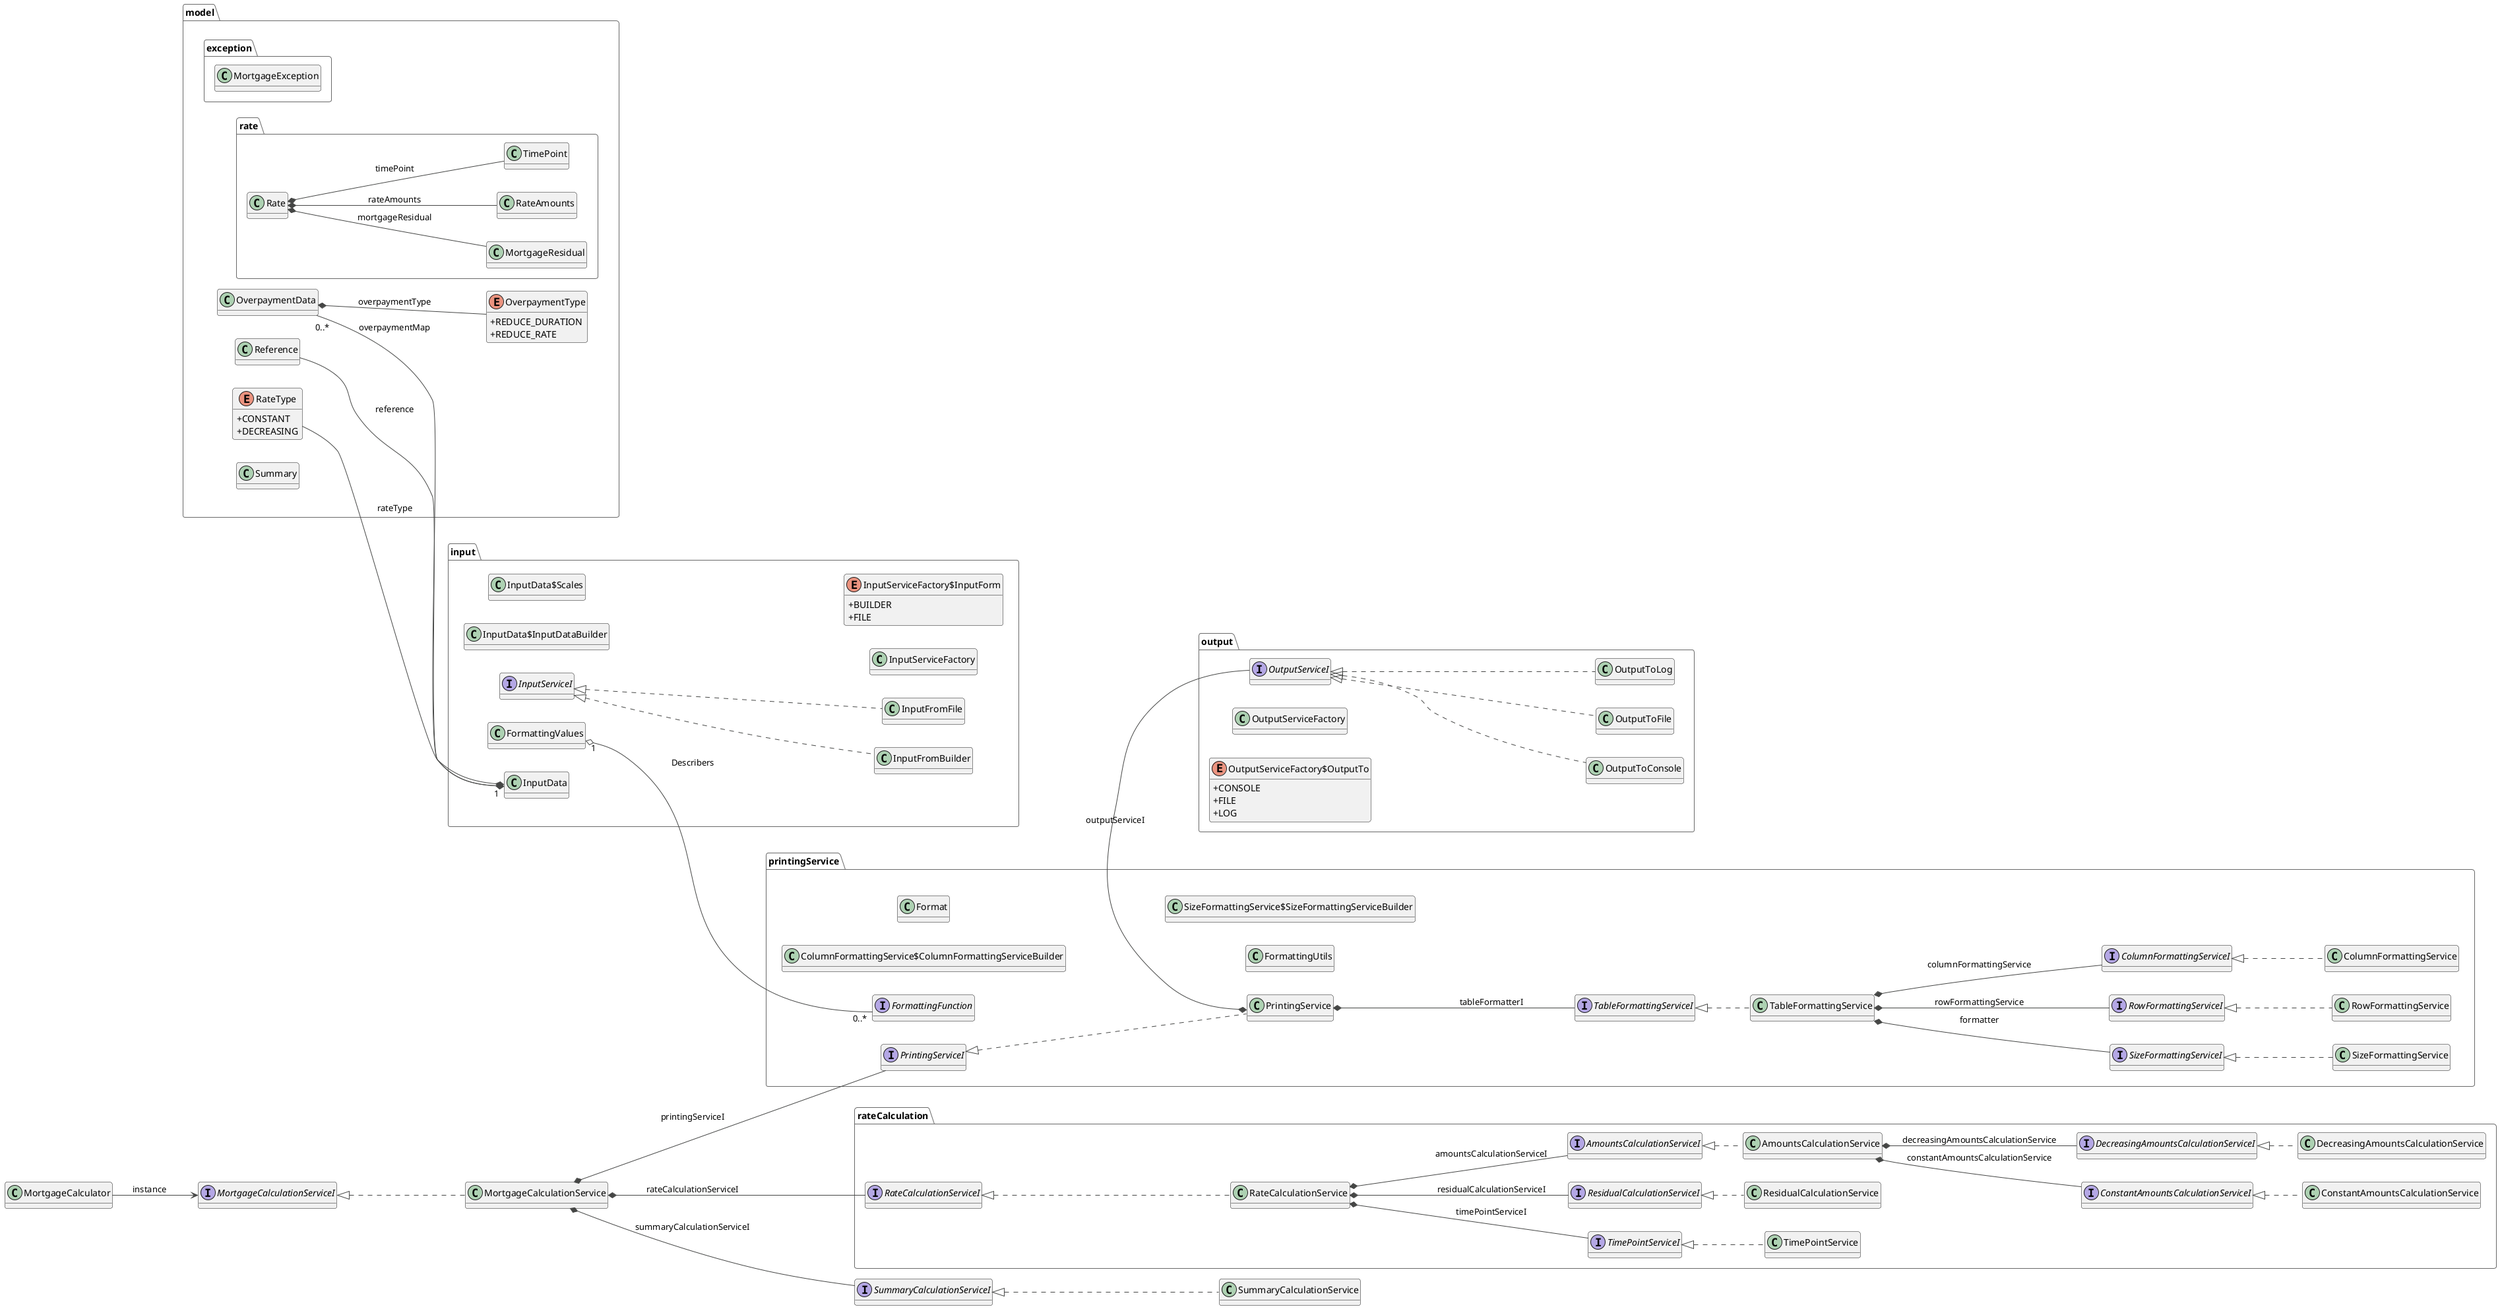 @startuml
!theme vibrant
skinparam classAttributeIconSize 0
left to right direction


class MortgageCalculator {
	{method}  {static} +main ( paramString;1 : [Ljava.lang.String; ) : void
}


'class PlantUmlCreator {
'	{method}  {static} -createClassDiagram ( paramString1 : String ) : java.util.Optional
'	{method}  {static} -createSequenceDiagram ( paramClass1 : Class , paramString2 : String ) : java.util.Optional
'	{method}  {static} +main ( paramString;1 : [Ljava.lang.String; ) : void
'	{method}  {static} -saveToFile ( paramOptional1 : java.util.Optional , paramString2 : String ) : void
'	{method}  {static} -writeToFile ( paramString1 : String , paramString2 : String ) : void
'}


class input.FormattingValues {
}


class model.OverpaymentData {
}


enum model.OverpaymentType {
	{field} +REDUCE_DURATION
	{field} +REDUCE_RATE
}


enum model.RateType {
	{field} +CONSTANT
	{field} +DECREASING
}


class model.Summary {
	{method} +equals ( paramObject1 : Object ) : boolean
	{method} +getInterestSumDisplay () : java.math.BigDecimal
	{method} +getOverpaymentProvisionSumDisplay () : java.math.BigDecimal
	{method} +getTotalLossDisplay () : java.math.BigDecimal
	{method} +hashCode () : int
	{method} +toString () : String
}


class model.exception.MortgageException {
}


class model.rate.MortgageResidual {
	{method} +equals ( paramObject1 : Object ) : boolean
	{method} +getResidualAmountDisplay () : java.math.BigDecimal
	{method} +getResidualDurationDisplay () : java.math.BigDecimal
	{method} +hashCode () : int
	{method} +toString () : String
}


class model.rate.Rate {
	{method} +equals ( paramObject1 : Object ) : boolean
	{method} +hashCode () : int
	{method} +toString () : String
}


class model.rate.RateAmounts {
	{method} +equals ( paramObject1 : Object ) : boolean
	{method} +getCapitalAmountDisplay () : java.math.BigDecimal
	{method} +getInterestAmountDisplay () : java.math.BigDecimal
	{method} +getRateAmountDisplay () : java.math.BigDecimal
	{method} +hashCode () : int
	{method} +toString () : String
}


class model.rate.TimePoint {
	{method} +equals ( paramObject1 : Object ) : boolean
	{method} +hashCode () : int
	{method} +toString () : String
}


class MortgageCalculationService {
	{method} +calculate ( paramInputData1 : input.InputData ) : void
	{method} +equals ( paramObject1 : Object ) : boolean
	{method} +hashCode () : int
	{method} +toString () : String
}


interface MortgageCalculationServiceI {
	{method}  {abstract} +calculate ( paramInputData1 : input.InputData ) : void
}


class SummaryCalculationService {
	{method} +calculate ( paramList1 : java.util.List , paramInputData2 : input.InputData ) : model.Summary
	{method}  {static} -calculateOverpaymentProvisionSum ( paramInputData1 : input.InputData ) : java.math.BigDecimal
	{method}  {static} -calculateSum ( paramList1 : java.util.List , paramFunction2 : java.util.function.Function ) : java.math.BigDecimal
	{method}  {static} -calculateTotalLoss ( paramBigDecimal1 : java.math.BigDecimal , paramBigDecimal2 : java.math.BigDecimal ) : java.math.BigDecimal
}


interface SummaryCalculationServiceI {
	{method}  {abstract} +calculate ( paramList1 : java.util.List , paramInputData2 : input.InputData ) : model.Summary
}


class input.InputData {
	{method}  {static} +builder () : input.InputData$InputDataBuilder
	{method}  {static} +defaultInputData () : input.InputData
	{method}  {static} +empty () : input.InputData
	{method} +equals ( paramObject1 : Object ) : boolean
	{method} +getInterestDisplay () : java.math.BigDecimal
	{method} +getOverpaymentAmount ( paramBigDecimal1 : java.math.BigDecimal ) : java.math.BigDecimal
	{method} +getOverpaymentType ( paramBigDecimal1 : java.math.BigDecimal ) : model.OverpaymentType
	{method} +hashCode () : int
	{method} +toString () : String
	{method} +withInterestPercent ( paramBigDecimal1 : java.math.BigDecimal ) : input.InputData
	{method} +withOverpaymentMap ( paramMap1 : java.util.Map ) : input.InputData
	{method} +withOverpaymentProvisionMonths ( paramBigDecimal1 : java.math.BigDecimal ) : input.InputData
	{method} +withOverpaymentProvisionPercent ( paramBigDecimal1 : java.math.BigDecimal ) : input.InputData
	{method} +withRateType ( paramRateType1 : model.RateType ) : input.InputData
	{method} +withRepaymentStartDate ( paramLocalDate1 : java.time.LocalDate ) : input.InputData
	{method} +withStartingAmount ( paramBigDecimal1 : java.math.BigDecimal ) : input.InputData
	{method} +withStartingDuration ( paramBigDecimal1 : java.math.BigDecimal ) : input.InputData
}


class input.InputData$InputDataBuilder {
	{method} +build () : input.InputData
	{method} +interestPercent ( paramBigDecimal1 : java.math.BigDecimal ) : input.InputData$InputDataBuilder
	{method} +overpaymentMap ( paramMap1 : java.util.Map ) : input.InputData$InputDataBuilder
	{method} +overpaymentProvisionMonths ( paramBigDecimal1 : java.math.BigDecimal ) : input.InputData$InputDataBuilder
	{method} +overpaymentProvisionPercent ( paramBigDecimal1 : java.math.BigDecimal ) : input.InputData$InputDataBuilder
	{method} +rateType ( paramRateType1 : model.RateType ) : input.InputData$InputDataBuilder
	{method} +reference ( paramReference1 : model.Reference ) : input.InputData$InputDataBuilder
	{method} +repaymentStartDate ( paramLocalDate1 : java.time.LocalDate ) : input.InputData$InputDataBuilder
	{method} +startingAmount ( paramBigDecimal1 : java.math.BigDecimal ) : input.InputData$InputDataBuilder
	{method} +startingDuration ( paramBigDecimal1 : java.math.BigDecimal ) : input.InputData$InputDataBuilder
	{method} +toString () : String
}


class input.InputData$Scales {
}


class input.InputFromBuilder {
	{method} +load () : input.InputData
}


class input.InputFromFile {
	{method} +equals ( paramObject1 : Object ) : boolean
	{method} +hashCode () : int
	{method} +load () : input.InputData
	{method}  {static} -mapOverpaymentMap ( paramString1 : String ) : java.util.Map
	{method}  {static} +read () : input.InputData
	{method} +toString () : String
}


class input.InputServiceFactory {
	{method}  {static} +get ( paramInputServiceFactory$InputForm1 : input.InputServiceFactory$InputForm ) : input.InputServiceI
}


enum input.InputServiceFactory$InputForm {
	{field} +BUILDER
	{field} +FILE
}


interface input.InputServiceI {
	{method}  {abstract} +load () : input.InputData
}


class output.OutputServiceFactory {
	{method}  {static} +get ( paramOutputServiceFactory$OutputTo1 : output.OutputServiceFactory$OutputTo ) : output.OutputServiceI
}


enum output.OutputServiceFactory$OutputTo {
	{field} +CONSOLE
	{field} +FILE
	{field} +LOG
}


interface output.OutputServiceI {
	{method}  {abstract} +save ( paramString1 : String ) : void
}


class output.OutputToConsole {
	{method} +save ( paramString1 : String ) : void
}


class output.OutputToFile {
	{method} +save ( paramString1 : String ) : void
}


class output.OutputToLog {
	{method} +save ( paramString1 : String ) : void
}


class printingService.ColumnFormattingService {
	{method}  {static} +builder () : printingService.ColumnFormattingService$ColumnFormattingServiceBuilder
	{method} +equals ( paramObject1 : Object ) : boolean
	{method} +getColumnFormat ( paramFormat1 : printingService.Format ) : printingService.Format
	{method} +getColumnFormatInLine ( paramFormat;1 : [LprintingService.Format; ) : printingService.Format
	{method} +getColumnFormatInTurns ( paramFormat;1 : [LprintingService.Format; ) : printingService.Format
	{method} +getEntryFormat ( paramFormat1 : printingService.Format , paramFormat2 : printingService.Format ) : printingService.Format
	{method} +hashCode () : int
	{method} +toString () : String
}


class printingService.ColumnFormattingService$ColumnFormattingServiceBuilder {
	{method} +build () : printingService.ColumnFormattingService
	{method} +toString () : String
}


interface printingService.ColumnFormattingServiceI {
	{method}  {abstract} +getColumnFormat ( paramFormat1 : printingService.Format ) : printingService.Format
	{method}  {abstract} +getColumnFormatInLine ( paramFormat;1 : [LprintingService.Format; ) : printingService.Format
	{method}  {abstract} +getColumnFormatInTurns ( paramFormat;1 : [LprintingService.Format; ) : printingService.Format
	{method}  {abstract} +getEntryFormat ( paramFormat1 : printingService.Format , paramFormat2 : printingService.Format ) : printingService.Format
}


class printingService.Format {
	{method} +getAsArray () : [Ljava.lang.String;
	{method} +getAsList () : java.util.List
	{method} +getValue ( paramint1 : int ) : String
	{method} +size () : int
}


interface printingService.FormattingFunction {
	{method}  {abstract} +apply ( paramObject1 : Object ) : Object
}


class printingService.FormattingUtils {
	{method} +descriptorCreator ( paramFunction1 : java.util.function.Function , paramInteger2 : Integer ) : java.util.Collection
	{method}  {static} +functionsToObjects ( paramList1 : java.util.List , paramObject2 : Object ) : java.util.List
	{method}  {static} +validateFormatLength ( paramFormat;1 : [LprintingService.Format; ) : int
}


class printingService.PrintingService {
	{method} +equals ( paramObject1 : Object ) : boolean
	{method} -getOverpaymentRow ( paramOverpaymentData1 : model.OverpaymentData , paramFormat2 : printingService.Format ) : StringBuilder
	{method} -getRateRow ( paramFormat1 : printingService.Format , paramRate2 : model.rate.Rate ) : StringBuilder
	{method} +hashCode () : int
	{method} +printData ( paramInputData1 : input.InputData , paramList2 : java.util.List , paramSummary3 : model.Summary ) : void
	{method} +printIntro ( paramInputData1 : input.InputData ) : void
	{method} +printOverpaymentMap ( paramInputData1 : input.InputData , paramFormat2 : printingService.Format ) : void
	{method} +printRates ( paramList1 : java.util.List , paramInputData2 : input.InputData , paramFormat3 : printingService.Format , paramFormat4 : printingService.Format ) : void
	{method} +printSummary ( paramSummary1 : model.Summary ) : void
	{method} -saveMessage ( paramString1 : String ) : void
	{method} -saveMessage ( paramStringBuilder1 : StringBuilder ) : void
	{method} +toString () : String
}


interface printingService.PrintingServiceI {
	{method}  {static} -createSeparator ( paramchar1 : char , paramint2 : int ) : String
	{method}  {abstract} +printData ( paramInputData1 : input.InputData , paramList2 : java.util.List , paramSummary3 : model.Summary ) : void
	{method}  {abstract} +printIntro ( paramInputData1 : input.InputData ) : void
	{method}  {abstract} +printOverpaymentMap ( paramInputData1 : input.InputData , paramFormat2 : printingService.Format ) : void
	{method}  {abstract} +printRates ( paramList1 : java.util.List , paramInputData2 : input.InputData , paramFormat3 : printingService.Format , paramFormat4 : printingService.Format ) : void
	{method}  {abstract} +printSummary ( paramSummary1 : model.Summary ) : void
}


class printingService.RowFormattingService {
	{method} +getKeyValueFormattedRow ( paramFormat1 : printingService.Format , paramList2 : java.util.List , paramObject3 : Object , paramList4 : java.util.List ) : StringBuilder
	{method} +getMultiCollectionFormattedRow ( paramFormat1 : printingService.Format , paramint2 : int , paramList;3 : [Ljava.util.List; ) : StringBuilder
	{method} +getValueFormattedRow ( paramFormat1 : printingService.Format , paramObject2 : Object , paramList3 : java.util.List ) : StringBuilder
}


interface printingService.RowFormattingServiceI {
	{method}  {abstract} +getKeyValueFormattedRow ( paramFormat1 : printingService.Format , paramList2 : java.util.List , paramObject3 : Object , paramList4 : java.util.List ) : StringBuilder
	{method}  {abstract} +getMultiCollectionFormattedRow ( paramFormat1 : printingService.Format , paramint2 : int , paramList;3 : [Ljava.util.List; ) : StringBuilder
	{method}  {abstract} +getValueFormattedRow ( paramFormat1 : printingService.Format , paramObject2 : Object , paramList3 : java.util.List ) : StringBuilder
}


class printingService.SizeFormattingService {
	{method}  {static} +builder () : printingService.SizeFormattingService$SizeFormattingServiceBuilder
	{method} -calculateMaxColumnSize ( paramCollection1 : java.util.Collection , paramCollection2 : java.util.Collection ) : [Ljava.lang.Integer;
	{method} -createStringsForFormatting ( paramInteger;1 : [Ljava.lang.Integer; ) : [Ljava.lang.String;
	{method} +equals ( paramObject1 : Object ) : boolean
	{method} +getFormats ( paramCollection1 : java.util.Collection ) : printingService.Format
	{method} +getFormats ( paramObject1 : Object , paramCollection2 : java.util.Collection ) : printingService.Format
	{method} +getFormats ( paramCollection1 : java.util.Collection , paramCollection2 : java.util.Collection ) : printingService.Format
	{method} +hashCode () : int
	{method} +toString () : String
	{method} +valuesToDescribersFormat ( paramCollection1 : java.util.Collection ) : printingService.Format
}


class printingService.SizeFormattingService$SizeFormattingServiceBuilder {
	{method} +build () : printingService.SizeFormattingService
	{method} +toString () : String
}


interface printingService.SizeFormattingServiceI {
	{method}  {abstract} +getFormats ( paramCollection1 : java.util.Collection ) : printingService.Format
	{method}  {abstract} +getFormats ( paramObject1 : Object , paramCollection2 : java.util.Collection ) : printingService.Format
	{method}  {abstract} +getFormats ( paramCollection1 : java.util.Collection , paramCollection2 : java.util.Collection ) : printingService.Format
	{method}  {abstract} +valuesToDescribersFormat ( paramCollection1 : java.util.Collection ) : printingService.Format
}


class printingService.TableFormattingService {
	{method} +KeyValueFormatter ( paramCollection1 : java.util.Collection , paramCollection2 : java.util.Collection , paramCollection3 : java.util.Collection ) : printingService.Format
	{method} +collectionFormatter ( paramCollection1 : java.util.Collection , paramList2 : java.util.List ) : printingService.Format
	{method} +equals ( paramObject1 : Object ) : boolean
	{method} +hashCode () : int
	{method} +multiCollectionFormatter ( paramCollection;1 : [Ljava.util.Collection; ) : printingService.Format
	{method} +toString () : String
}


interface printingService.TableFormattingServiceI {
	{method}  {abstract} +KeyValueFormatter ( paramCollection1 : java.util.Collection , paramCollection2 : java.util.Collection , paramCollection3 : java.util.Collection ) : printingService.Format
	{method}  {abstract} +collectionFormatter ( paramCollection1 : java.util.Collection , paramList2 : java.util.List ) : printingService.Format
	{method}  {abstract} +multiCollectionFormatter ( paramCollection;1 : [Ljava.util.Collection; ) : printingService.Format
}


class rateCalculation.AmountsCalculationService {
	{method} +calculate ( paramInputData1 : input.InputData , paramMortgageResidual2 : model.rate.MortgageResidual ) : model.rate.RateAmounts
	{method} +equals ( paramObject1 : Object ) : boolean
	{method} +hashCode () : int
	{method} +toString () : String
}


interface rateCalculation.AmountsCalculationServiceI {
	{method}  {abstract} +calculate ( paramInputData1 : input.InputData , paramMortgageResidual2 : model.rate.MortgageResidual ) : model.rate.RateAmounts
	{method}  {static} +calculateInterestAmount ( paramBigDecimal1 : java.math.BigDecimal , paramBigDecimal2 : java.math.BigDecimal ) : java.math.BigDecimal
	{method}  {static} +calculateMortgageConstant ( paramBigDecimal1 : java.math.BigDecimal ) : java.math.BigDecimal
}


class rateCalculation.ConstantAmountsCalculationService {
	{method} +calculate ( paramInputData1 : input.InputData , paramBigDecimal2 : java.math.BigDecimal ) : model.rate.RateAmounts
	{method} -calculateCapitalAmount ( paramBigDecimal1 : java.math.BigDecimal , paramBigDecimal2 : java.math.BigDecimal , paramBigDecimal3 : java.math.BigDecimal ) : java.math.BigDecimal
	{method} -calculateRateAmount ( paramBigDecimal1 : java.math.BigDecimal , paramBigDecimal2 : java.math.BigDecimal , paramBigDecimal3 : java.math.BigDecimal , paramBigDecimal4 : java.math.BigDecimal , paramBigDecimal5 : java.math.BigDecimal ) : java.math.BigDecimal
	{method} -compareWithResidual ( paramBigDecimal1 : java.math.BigDecimal , paramBigDecimal2 : java.math.BigDecimal , paramBigDecimal3 : java.math.BigDecimal ) : java.math.BigDecimal
}


interface rateCalculation.ConstantAmountsCalculationServiceI {
	{method}  {abstract} +calculate ( paramInputData1 : input.InputData , paramBigDecimal2 : java.math.BigDecimal ) : model.rate.RateAmounts
}


class rateCalculation.DecreasingAmountsCalculationService {
	{method} +calculate ( paramInputData1 : input.InputData , paramBigDecimal2 : java.math.BigDecimal ) : model.rate.RateAmounts
	{method} -calculateCapitalAmount ( paramBigDecimal1 : java.math.BigDecimal , paramBigDecimal2 : java.math.BigDecimal , paramBigDecimal3 : java.math.BigDecimal ) : java.math.BigDecimal
	{method} -calculateRateAmount ( paramBigDecimal1 : java.math.BigDecimal , paramBigDecimal2 : java.math.BigDecimal ) : java.math.BigDecimal
}


interface rateCalculation.DecreasingAmountsCalculationServiceI {
	{method}  {abstract} +calculate ( paramInputData1 : input.InputData , paramBigDecimal2 : java.math.BigDecimal ) : model.rate.RateAmounts
}


class rateCalculation.RateCalculationService {
	{method} +calculate ( paramInputData1 : input.InputData ) : java.util.List
	{method} -calculateRate ( paramBigDecimal1 : java.math.BigDecimal , paramInputData2 : input.InputData , paramRate3 : model.rate.Rate ) : model.rate.Rate
	{method} +equals ( paramObject1 : Object ) : boolean
	{method} -getZeroRate ( paramInputData1 : input.InputData ) : model.rate.Rate
	{method} +hashCode () : int
	{method} +toString () : String
}


interface rateCalculation.RateCalculationServiceI {
	{method}  {abstract} +calculate ( paramInputData1 : input.InputData ) : java.util.List
}


class model.Reference {
}


class rateCalculation.ResidualCalculationService {
	{method} +calculate ( paramInputData1 : input.InputData , paramTimePoint2 : model.rate.TimePoint , paramRateAmounts3 : model.rate.RateAmounts , paramMortgageResidual4 : model.rate.MortgageResidual ) : model.rate.MortgageResidual
	{method} -calculateResidualAmount ( paramRateAmounts1 : model.rate.RateAmounts , paramBigDecimal2 : java.math.BigDecimal ) : java.math.BigDecimal
	{method} -calculateResidualOverpaymentAmount ( paramInputData1 : input.InputData , paramBigDecimal2 : java.math.BigDecimal , paramBigDecimal3 : java.math.BigDecimal ) : java.math.BigDecimal
	{method} +equals ( paramObject1 : Object ) : boolean
	{method} -getOverpaymentMortgageResidual ( paramInputData1 : input.InputData , paramTimePoint2 : model.rate.TimePoint , paramRateAmounts3 : model.rate.RateAmounts , paramBigDecimal4 : java.math.BigDecimal , paramBigDecimal5 : java.math.BigDecimal ) : model.rate.MortgageResidual
	{method} +hashCode () : int
	{method} +reduceDurationByOne ( paramBigDecimal1 : java.math.BigDecimal ) : java.math.BigDecimal
	{method} -reduceDurationOfConstant ( paramInputData1 : input.InputData , paramRateAmounts2 : model.rate.RateAmounts , paramBigDecimal3 : java.math.BigDecimal ) : java.math.BigDecimal
	{method} -reduceDurationOfDecreasing ( paramRateAmounts1 : model.rate.RateAmounts , paramBigDecimal2 : java.math.BigDecimal ) : java.math.BigDecimal
	{method} +toString () : String
	{method} -updateOverpaymentCut ( paramInputData1 : input.InputData , paramBigDecimal2 : java.math.BigDecimal , paramBigDecimal3 : java.math.BigDecimal ) : void
	{method} -updateReferenceAmount ( paramInputData1 : input.InputData , paramBigDecimal2 : java.math.BigDecimal ) : void
	{method} -updateReferenceDuration ( paramInputData1 : input.InputData , paramBigDecimal2 : java.math.BigDecimal ) : void
}


interface rateCalculation.ResidualCalculationServiceI {
	{method}  {abstract} +calculate ( paramInputData1 : input.InputData , paramTimePoint2 : model.rate.TimePoint , paramRateAmounts3 : model.rate.RateAmounts , paramMortgageResidual4 : model.rate.MortgageResidual ) : model.rate.MortgageResidual
}


class rateCalculation.TimePointService {
	{method} +calculate ( paramBigDecimal1 : java.math.BigDecimal , paramInputData2 : input.InputData ) : model.rate.TimePoint
	{method} -calculateDate ( paramBigDecimal1 : java.math.BigDecimal , paramInputData2 : input.InputData ) : java.time.LocalDate
	{method} -calculateMonth ( paramBigDecimal1 : java.math.BigDecimal ) : java.math.BigDecimal
	{method} -calculateOverpayment ( paramBigDecimal1 : java.math.BigDecimal , paramInputData2 : input.InputData ) : Boolean
	{method} -calculateYear ( paramBigDecimal1 : java.math.BigDecimal ) : java.math.BigDecimal
}


interface rateCalculation.TimePointServiceI {
	{method}  {abstract} +calculate ( paramBigDecimal1 : java.math.BigDecimal , paramInputData2 : input.InputData ) : model.rate.TimePoint
}




MortgageCalculator --d>  MortgageCalculationServiceI : instance
MortgageCalculationService ..u|>  MortgageCalculationServiceI

MortgageCalculationService *--d  rateCalculation.RateCalculationServiceI : rateCalculationServiceI
MortgageCalculationService *--d  SummaryCalculationServiceI : summaryCalculationServiceI
MortgageCalculationService *--d  printingService.PrintingServiceI : printingServiceI

rateCalculation.AmountsCalculationService *--  rateCalculation.ConstantAmountsCalculationServiceI : constantAmountsCalculationService
rateCalculation.AmountsCalculationService *--  rateCalculation.DecreasingAmountsCalculationServiceI : decreasingAmountsCalculationService
rateCalculation.AmountsCalculationService ..u|>  rateCalculation.AmountsCalculationServiceI
rateCalculation.ConstantAmountsCalculationService ..u|>  rateCalculation.ConstantAmountsCalculationServiceI
rateCalculation.DecreasingAmountsCalculationService ..u|>  rateCalculation.DecreasingAmountsCalculationServiceI
rateCalculation.RateCalculationService *--  rateCalculation.AmountsCalculationServiceI : amountsCalculationServiceI
rateCalculation.RateCalculationService *--  rateCalculation.ResidualCalculationServiceI : residualCalculationServiceI
rateCalculation.RateCalculationService *--  rateCalculation.TimePointServiceI : timePointServiceI
rateCalculation.RateCalculationService ..u|>  rateCalculation.RateCalculationServiceI
rateCalculation.ResidualCalculationService ..u|>  rateCalculation.ResidualCalculationServiceI
rateCalculation.TimePointService ..u|>  rateCalculation.TimePointServiceI

SummaryCalculationService ..u|>  SummaryCalculationServiceI

printingService.ColumnFormattingService ..u|>  printingService.ColumnFormattingServiceI
printingService.PrintingService *--l  output.OutputServiceI : outputServiceI
printingService.PrintingService *--  printingService.TableFormattingServiceI : tableFormatterI
printingService.PrintingService ..u|>  printingService.PrintingServiceI
printingService.RowFormattingService ..u|>  printingService.RowFormattingServiceI
printingService.SizeFormattingService ..u|>  printingService.SizeFormattingServiceI
printingService.TableFormattingService *--  printingService.ColumnFormattingServiceI : columnFormattingService
printingService.TableFormattingService *--  printingService.RowFormattingServiceI : rowFormattingService
printingService.TableFormattingService *--  printingService.SizeFormattingServiceI : formatter
printingService.TableFormattingService ..u|>  printingService.TableFormattingServiceI

model.OverpaymentData *--  model.OverpaymentType : overpaymentType
model.rate.Rate *--  model.rate.MortgageResidual : mortgageResidual
model.rate.Rate *--  model.rate.RateAmounts : rateAmounts
model.rate.Rate *--  model.rate.TimePoint : timePoint

input.FormattingValues "1" o-- "0..*"  printingService.FormattingFunction : Describers

output.OutputToConsole ..u|>  output.OutputServiceI
output.OutputToFile ..u|>  output.OutputServiceI
output.OutputToLog ..u|>  output.OutputServiceI

input -[hidden]r-> model
printingService -[hidden]u-> input

input.InputData "1" o-- "0..*"  model.OverpaymentData : overpaymentMap
input.InputData *--u  model.RateType : rateType
input.InputData *--u  model.Reference : reference
'input.InputData$InputDataBuilder "1" o-- "0..*"  model.OverpaymentData : overpaymentMap
'input.InputData$InputDataBuilder --u>  model.RateType : rateType
'input.InputData$InputDataBuilder --u>  model.Reference : reference
input.InputFromBuilder ..u|>  input.InputServiceI
input.InputFromFile ..u|>  input.InputServiceI

hide methods

@enduml